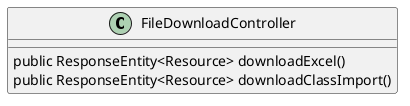 @startuml
skinparam classAttributeIconSize 0
class FileDownloadController {
    public ResponseEntity<Resource> downloadExcel()
    public ResponseEntity<Resource> downloadClassImport()
}
@enduml
